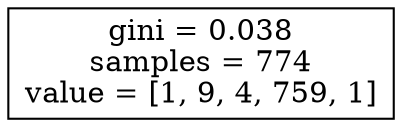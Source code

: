 digraph Tree {
node [shape=box] ;
0 [label="gini = 0.038\nsamples = 774\nvalue = [1, 9, 4, 759, 1]"] ;
}